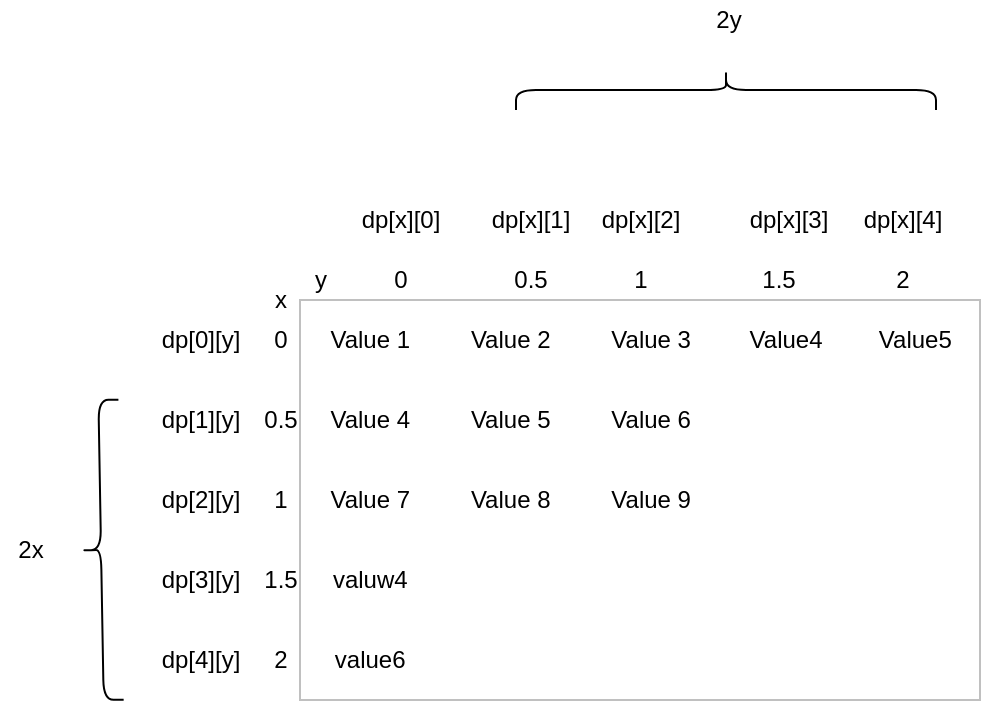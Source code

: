 <mxfile version="13.1.3">
    <diagram id="6hGFLwfOUW9BJ-s0fimq" name="C">
        <mxGraphModel dx="753" dy="443" grid="1" gridSize="10" guides="1" tooltips="1" connect="1" arrows="1" fold="1" page="1" pageScale="1" pageWidth="827" pageHeight="1169" math="0" shadow="0">
            <root>
                <mxCell id="0"/>
                <mxCell id="1" parent="0"/>
                <mxCell id="2" value="&lt;table border=&quot;0&quot; width=&quot;100%&quot; style=&quot;width: 100% ; height: 100% ; border-collapse: collapse&quot;&gt;&lt;tbody&gt;&lt;tr&gt;&lt;td&gt;Value 1&lt;/td&gt;&lt;td&gt;Value 2&lt;/td&gt;&lt;td&gt;Value 3&lt;/td&gt;&lt;td&gt;Value4&lt;br&gt;&lt;/td&gt;&lt;td&gt;Value5&lt;/td&gt;&lt;/tr&gt;&lt;tr&gt;&lt;td&gt;Value 4&lt;/td&gt;&lt;td&gt;Value 5&lt;/td&gt;&lt;td&gt;Value 6&lt;/td&gt;&lt;td&gt;&lt;br&gt;&lt;/td&gt;&lt;td&gt;&lt;br&gt;&lt;/td&gt;&lt;/tr&gt;&lt;tr&gt;&lt;td&gt;Value 7&lt;/td&gt;&lt;td&gt;Value 8&lt;/td&gt;&lt;td&gt;Value 9&lt;/td&gt;&lt;td&gt;&lt;br&gt;&lt;/td&gt;&lt;td&gt;&lt;br&gt;&lt;/td&gt;&lt;/tr&gt;&lt;tr&gt;&lt;td&gt;valuw4&lt;/td&gt;&lt;td&gt;&lt;br&gt;&lt;/td&gt;&lt;td&gt;&lt;br&gt;&lt;/td&gt;&lt;td&gt;&lt;br&gt;&lt;/td&gt;&lt;td&gt;&lt;br&gt;&lt;/td&gt;&lt;/tr&gt;&lt;tr&gt;&lt;td&gt;value6&lt;/td&gt;&lt;td&gt;&lt;br&gt;&lt;/td&gt;&lt;td&gt;&lt;br&gt;&lt;/td&gt;&lt;td&gt;&lt;br&gt;&lt;/td&gt;&lt;td&gt;&lt;br&gt;&lt;/td&gt;&lt;/tr&gt;&lt;/tbody&gt;&lt;/table&gt;" style="text;html=1;strokeColor=#c0c0c0;fillColor=none;overflow=fill;align=center;" vertex="1" parent="1">
                    <mxGeometry x="160" y="200" width="340" height="200" as="geometry"/>
                </mxCell>
                <mxCell id="4" value="0" style="text;html=1;align=center;verticalAlign=middle;resizable=0;points=[];autosize=1;" vertex="1" parent="1">
                    <mxGeometry x="200" y="180" width="20" height="20" as="geometry"/>
                </mxCell>
                <mxCell id="5" value="1" style="text;html=1;align=center;verticalAlign=middle;resizable=0;points=[];autosize=1;" vertex="1" parent="1">
                    <mxGeometry x="320" y="180" width="20" height="20" as="geometry"/>
                </mxCell>
                <mxCell id="6" value="2" style="text;html=1;align=center;verticalAlign=middle;resizable=0;points=[];autosize=1;" vertex="1" parent="1">
                    <mxGeometry x="451" y="180" width="20" height="20" as="geometry"/>
                </mxCell>
                <mxCell id="7" value="0" style="text;html=1;align=center;verticalAlign=middle;resizable=0;points=[];autosize=1;" vertex="1" parent="1">
                    <mxGeometry x="140" y="210" width="20" height="20" as="geometry"/>
                </mxCell>
                <mxCell id="8" value="1" style="text;html=1;align=center;verticalAlign=middle;resizable=0;points=[];autosize=1;" vertex="1" parent="1">
                    <mxGeometry x="140" y="290" width="20" height="20" as="geometry"/>
                </mxCell>
                <mxCell id="9" value="2" style="text;html=1;align=center;verticalAlign=middle;resizable=0;points=[];autosize=1;" vertex="1" parent="1">
                    <mxGeometry x="140" y="370" width="20" height="20" as="geometry"/>
                </mxCell>
                <mxCell id="10" value="0.5" style="text;html=1;align=center;verticalAlign=middle;resizable=0;points=[];autosize=1;" vertex="1" parent="1">
                    <mxGeometry x="260" y="180" width="30" height="20" as="geometry"/>
                </mxCell>
                <mxCell id="11" value="1.5" style="text;html=1;align=center;verticalAlign=middle;resizable=0;points=[];autosize=1;" vertex="1" parent="1">
                    <mxGeometry x="384" y="180" width="30" height="20" as="geometry"/>
                </mxCell>
                <mxCell id="12" value="0.5" style="text;html=1;align=center;verticalAlign=middle;resizable=0;points=[];autosize=1;" vertex="1" parent="1">
                    <mxGeometry x="135" y="250" width="30" height="20" as="geometry"/>
                </mxCell>
                <mxCell id="13" value="1.5" style="text;html=1;align=center;verticalAlign=middle;resizable=0;points=[];autosize=1;" vertex="1" parent="1">
                    <mxGeometry x="135" y="330" width="30" height="20" as="geometry"/>
                </mxCell>
                <mxCell id="14" value="x" style="text;html=1;align=center;verticalAlign=middle;resizable=0;points=[];autosize=1;" vertex="1" parent="1">
                    <mxGeometry x="140" y="190" width="20" height="20" as="geometry"/>
                </mxCell>
                <mxCell id="15" value="y" style="text;html=1;align=center;verticalAlign=middle;resizable=0;points=[];autosize=1;" vertex="1" parent="1">
                    <mxGeometry x="160" y="180" width="20" height="20" as="geometry"/>
                </mxCell>
                <mxCell id="17" value="dp[x][0]" style="text;html=1;align=center;verticalAlign=middle;resizable=0;points=[];autosize=1;" vertex="1" parent="1">
                    <mxGeometry x="185" y="150" width="50" height="20" as="geometry"/>
                </mxCell>
                <mxCell id="18" value="dp[x][1]" style="text;html=1;align=center;verticalAlign=middle;resizable=0;points=[];autosize=1;" vertex="1" parent="1">
                    <mxGeometry x="250" y="150" width="50" height="20" as="geometry"/>
                </mxCell>
                <mxCell id="19" value="dp[x][2]" style="text;html=1;align=center;verticalAlign=middle;resizable=0;points=[];autosize=1;" vertex="1" parent="1">
                    <mxGeometry x="305" y="150" width="50" height="20" as="geometry"/>
                </mxCell>
                <mxCell id="20" value="dp[x][3]" style="text;html=1;align=center;verticalAlign=middle;resizable=0;points=[];autosize=1;" vertex="1" parent="1">
                    <mxGeometry x="379" y="150" width="50" height="20" as="geometry"/>
                </mxCell>
                <mxCell id="21" value="dp[x][4]" style="text;html=1;align=center;verticalAlign=middle;resizable=0;points=[];autosize=1;" vertex="1" parent="1">
                    <mxGeometry x="436" y="150" width="50" height="20" as="geometry"/>
                </mxCell>
                <mxCell id="24" value="" style="shape=curlyBracket;whiteSpace=wrap;html=1;rounded=1;rotation=90;" vertex="1" parent="1">
                    <mxGeometry x="363" y="-10" width="20" height="210" as="geometry"/>
                </mxCell>
                <mxCell id="25" value="2y" style="text;html=1;align=center;verticalAlign=middle;resizable=0;points=[];autosize=1;" vertex="1" parent="1">
                    <mxGeometry x="359" y="50" width="30" height="20" as="geometry"/>
                </mxCell>
                <mxCell id="30" value="dp[0][y]" style="text;html=1;align=center;verticalAlign=middle;resizable=0;points=[];autosize=1;" vertex="1" parent="1">
                    <mxGeometry x="85" y="210" width="50" height="20" as="geometry"/>
                </mxCell>
                <mxCell id="31" value="dp[1][y]" style="text;html=1;align=center;verticalAlign=middle;resizable=0;points=[];autosize=1;" vertex="1" parent="1">
                    <mxGeometry x="85" y="250" width="50" height="20" as="geometry"/>
                </mxCell>
                <mxCell id="32" value="dp[2][y]" style="text;html=1;align=center;verticalAlign=middle;resizable=0;points=[];autosize=1;" vertex="1" parent="1">
                    <mxGeometry x="85" y="290" width="50" height="20" as="geometry"/>
                </mxCell>
                <mxCell id="33" value="dp[3][y]" style="text;html=1;align=center;verticalAlign=middle;resizable=0;points=[];autosize=1;" vertex="1" parent="1">
                    <mxGeometry x="85" y="330" width="50" height="20" as="geometry"/>
                </mxCell>
                <mxCell id="34" value="dp[4][y]" style="text;html=1;align=center;verticalAlign=middle;resizable=0;points=[];autosize=1;" vertex="1" parent="1">
                    <mxGeometry x="85" y="370" width="50" height="20" as="geometry"/>
                </mxCell>
                <mxCell id="35" value="" style="shape=curlyBracket;whiteSpace=wrap;html=1;rounded=1;rotation=-1;" vertex="1" parent="1">
                    <mxGeometry x="50.52" y="250" width="20" height="150" as="geometry"/>
                </mxCell>
                <mxCell id="36" value="2x" style="text;html=1;align=center;verticalAlign=middle;resizable=0;points=[];autosize=1;" vertex="1" parent="1">
                    <mxGeometry x="10" y="315" width="30" height="20" as="geometry"/>
                </mxCell>
            </root>
        </mxGraphModel>
    </diagram>
</mxfile>